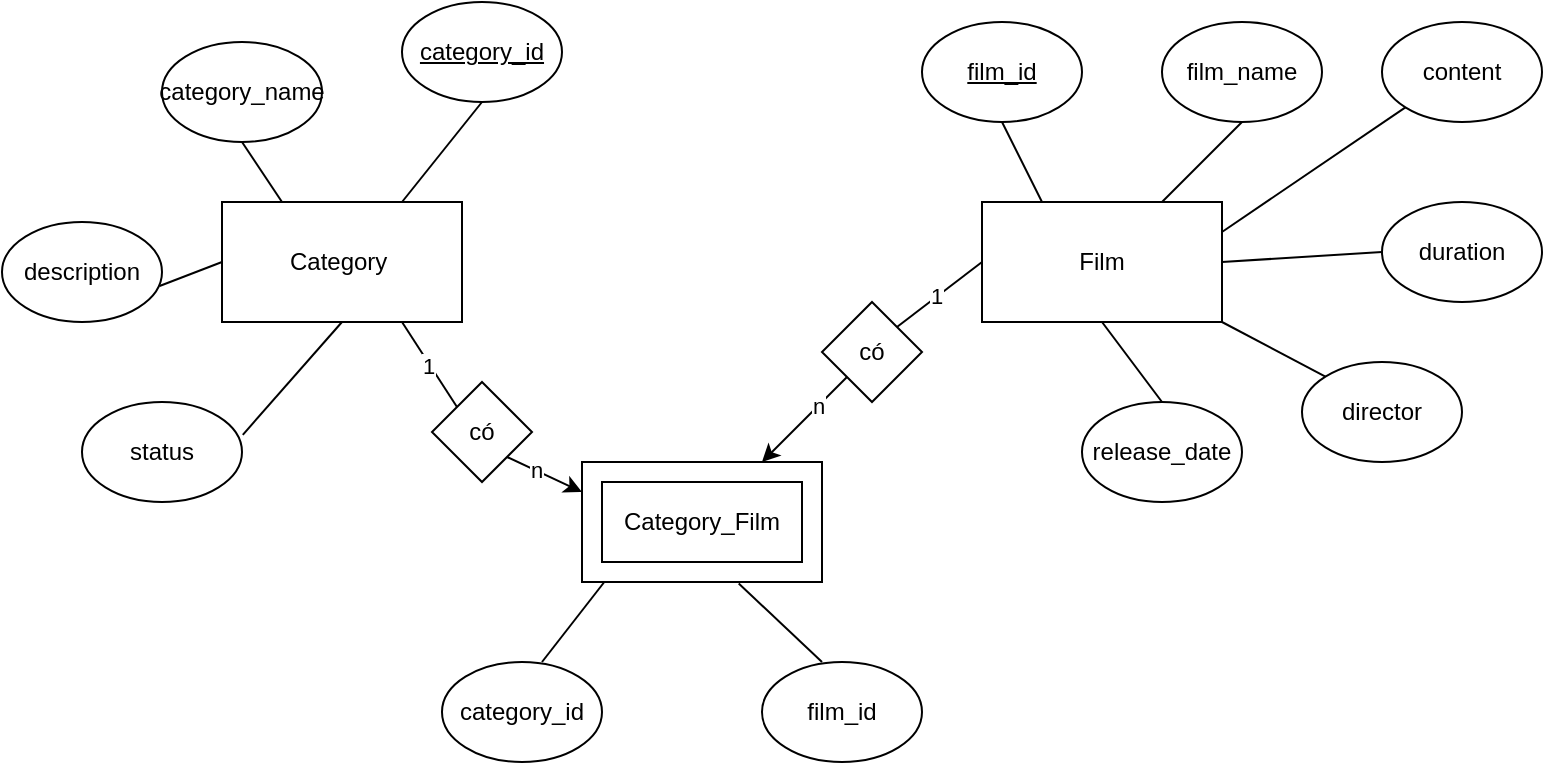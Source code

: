 <mxfile version="26.0.6">
  <diagram name="Page-1" id="eJz08GM-zbSY59BGjZ2Q">
    <mxGraphModel dx="1282" dy="613" grid="1" gridSize="10" guides="1" tooltips="1" connect="1" arrows="1" fold="1" page="1" pageScale="1" pageWidth="850" pageHeight="1100" math="0" shadow="0">
      <root>
        <mxCell id="0" />
        <mxCell id="1" parent="0" />
        <mxCell id="MD88hJ4Fs84x3BSwIw1M-1" value="Category&amp;nbsp;" style="rounded=0;whiteSpace=wrap;html=1;" vertex="1" parent="1">
          <mxGeometry x="170" y="200" width="120" height="60" as="geometry" />
        </mxCell>
        <mxCell id="MD88hJ4Fs84x3BSwIw1M-2" value="Film" style="rounded=0;whiteSpace=wrap;html=1;" vertex="1" parent="1">
          <mxGeometry x="550" y="200" width="120" height="60" as="geometry" />
        </mxCell>
        <mxCell id="MD88hJ4Fs84x3BSwIw1M-3" value="" style="rounded=0;whiteSpace=wrap;html=1;" vertex="1" parent="1">
          <mxGeometry x="350" y="330" width="120" height="60" as="geometry" />
        </mxCell>
        <mxCell id="MD88hJ4Fs84x3BSwIw1M-4" value="Category_Film" style="rounded=0;whiteSpace=wrap;html=1;" vertex="1" parent="1">
          <mxGeometry x="360" y="340" width="100" height="40" as="geometry" />
        </mxCell>
        <mxCell id="MD88hJ4Fs84x3BSwIw1M-5" value="&lt;u&gt;category_id&lt;/u&gt;" style="ellipse;whiteSpace=wrap;html=1;" vertex="1" parent="1">
          <mxGeometry x="260" y="100" width="80" height="50" as="geometry" />
        </mxCell>
        <mxCell id="MD88hJ4Fs84x3BSwIw1M-7" value="status" style="ellipse;whiteSpace=wrap;html=1;" vertex="1" parent="1">
          <mxGeometry x="100" y="300" width="80" height="50" as="geometry" />
        </mxCell>
        <mxCell id="MD88hJ4Fs84x3BSwIw1M-8" value="description" style="ellipse;whiteSpace=wrap;html=1;" vertex="1" parent="1">
          <mxGeometry x="60" y="210" width="80" height="50" as="geometry" />
        </mxCell>
        <mxCell id="MD88hJ4Fs84x3BSwIw1M-9" value="category_name" style="ellipse;whiteSpace=wrap;html=1;" vertex="1" parent="1">
          <mxGeometry x="140" y="120" width="80" height="50" as="geometry" />
        </mxCell>
        <mxCell id="MD88hJ4Fs84x3BSwIw1M-10" value="duration" style="ellipse;whiteSpace=wrap;html=1;" vertex="1" parent="1">
          <mxGeometry x="750" y="200" width="80" height="50" as="geometry" />
        </mxCell>
        <mxCell id="MD88hJ4Fs84x3BSwIw1M-11" value="content" style="ellipse;whiteSpace=wrap;html=1;" vertex="1" parent="1">
          <mxGeometry x="750" y="110" width="80" height="50" as="geometry" />
        </mxCell>
        <mxCell id="MD88hJ4Fs84x3BSwIw1M-12" value="film_name" style="ellipse;whiteSpace=wrap;html=1;" vertex="1" parent="1">
          <mxGeometry x="640" y="110" width="80" height="50" as="geometry" />
        </mxCell>
        <mxCell id="MD88hJ4Fs84x3BSwIw1M-13" value="&lt;u&gt;film_id&lt;/u&gt;" style="ellipse;whiteSpace=wrap;html=1;" vertex="1" parent="1">
          <mxGeometry x="520" y="110" width="80" height="50" as="geometry" />
        </mxCell>
        <mxCell id="MD88hJ4Fs84x3BSwIw1M-15" value="release_date" style="ellipse;whiteSpace=wrap;html=1;" vertex="1" parent="1">
          <mxGeometry x="600" y="300" width="80" height="50" as="geometry" />
        </mxCell>
        <mxCell id="MD88hJ4Fs84x3BSwIw1M-16" value="director" style="ellipse;whiteSpace=wrap;html=1;" vertex="1" parent="1">
          <mxGeometry x="710" y="280" width="80" height="50" as="geometry" />
        </mxCell>
        <mxCell id="MD88hJ4Fs84x3BSwIw1M-17" value="category_id" style="ellipse;whiteSpace=wrap;html=1;" vertex="1" parent="1">
          <mxGeometry x="280" y="430" width="80" height="50" as="geometry" />
        </mxCell>
        <mxCell id="MD88hJ4Fs84x3BSwIw1M-18" value="film_id" style="ellipse;whiteSpace=wrap;html=1;" vertex="1" parent="1">
          <mxGeometry x="440" y="430" width="80" height="50" as="geometry" />
        </mxCell>
        <mxCell id="MD88hJ4Fs84x3BSwIw1M-19" value="" style="endArrow=none;html=1;rounded=0;entryX=0.5;entryY=1;entryDx=0;entryDy=0;exitX=0.75;exitY=0;exitDx=0;exitDy=0;" edge="1" parent="1" source="MD88hJ4Fs84x3BSwIw1M-1" target="MD88hJ4Fs84x3BSwIw1M-5">
          <mxGeometry width="50" height="50" relative="1" as="geometry">
            <mxPoint x="400" y="340" as="sourcePoint" />
            <mxPoint x="450" y="290" as="targetPoint" />
          </mxGeometry>
        </mxCell>
        <mxCell id="MD88hJ4Fs84x3BSwIw1M-20" value="" style="endArrow=none;html=1;rounded=0;entryX=0.5;entryY=1;entryDx=0;entryDy=0;exitX=0.25;exitY=0;exitDx=0;exitDy=0;" edge="1" parent="1" source="MD88hJ4Fs84x3BSwIw1M-1" target="MD88hJ4Fs84x3BSwIw1M-9">
          <mxGeometry width="50" height="50" relative="1" as="geometry">
            <mxPoint x="400" y="340" as="sourcePoint" />
            <mxPoint x="450" y="290" as="targetPoint" />
          </mxGeometry>
        </mxCell>
        <mxCell id="MD88hJ4Fs84x3BSwIw1M-21" value="" style="endArrow=none;html=1;rounded=0;entryX=0.985;entryY=0.64;entryDx=0;entryDy=0;entryPerimeter=0;exitX=0;exitY=0.5;exitDx=0;exitDy=0;" edge="1" parent="1" source="MD88hJ4Fs84x3BSwIw1M-1" target="MD88hJ4Fs84x3BSwIw1M-8">
          <mxGeometry width="50" height="50" relative="1" as="geometry">
            <mxPoint x="400" y="340" as="sourcePoint" />
            <mxPoint x="450" y="290" as="targetPoint" />
          </mxGeometry>
        </mxCell>
        <mxCell id="MD88hJ4Fs84x3BSwIw1M-22" value="" style="endArrow=none;html=1;rounded=0;exitX=1.005;exitY=0.328;exitDx=0;exitDy=0;exitPerimeter=0;entryX=0.5;entryY=1;entryDx=0;entryDy=0;" edge="1" parent="1" source="MD88hJ4Fs84x3BSwIw1M-7" target="MD88hJ4Fs84x3BSwIw1M-1">
          <mxGeometry width="50" height="50" relative="1" as="geometry">
            <mxPoint x="400" y="340" as="sourcePoint" />
            <mxPoint x="450" y="290" as="targetPoint" />
          </mxGeometry>
        </mxCell>
        <mxCell id="MD88hJ4Fs84x3BSwIw1M-23" value="" style="endArrow=none;html=1;rounded=0;entryX=0.5;entryY=1;entryDx=0;entryDy=0;exitX=0.25;exitY=0;exitDx=0;exitDy=0;" edge="1" parent="1" source="MD88hJ4Fs84x3BSwIw1M-2" target="MD88hJ4Fs84x3BSwIw1M-13">
          <mxGeometry width="50" height="50" relative="1" as="geometry">
            <mxPoint x="400" y="340" as="sourcePoint" />
            <mxPoint x="450" y="290" as="targetPoint" />
          </mxGeometry>
        </mxCell>
        <mxCell id="MD88hJ4Fs84x3BSwIw1M-24" value="" style="endArrow=none;html=1;rounded=0;entryX=0.5;entryY=1;entryDx=0;entryDy=0;exitX=0.75;exitY=0;exitDx=0;exitDy=0;" edge="1" parent="1" source="MD88hJ4Fs84x3BSwIw1M-2" target="MD88hJ4Fs84x3BSwIw1M-12">
          <mxGeometry width="50" height="50" relative="1" as="geometry">
            <mxPoint x="400" y="340" as="sourcePoint" />
            <mxPoint x="450" y="290" as="targetPoint" />
          </mxGeometry>
        </mxCell>
        <mxCell id="MD88hJ4Fs84x3BSwIw1M-25" value="" style="endArrow=none;html=1;rounded=0;entryX=0;entryY=1;entryDx=0;entryDy=0;exitX=1;exitY=0.25;exitDx=0;exitDy=0;" edge="1" parent="1" source="MD88hJ4Fs84x3BSwIw1M-2" target="MD88hJ4Fs84x3BSwIw1M-11">
          <mxGeometry width="50" height="50" relative="1" as="geometry">
            <mxPoint x="400" y="340" as="sourcePoint" />
            <mxPoint x="450" y="290" as="targetPoint" />
          </mxGeometry>
        </mxCell>
        <mxCell id="MD88hJ4Fs84x3BSwIw1M-26" value="" style="endArrow=none;html=1;rounded=0;entryX=0;entryY=0.5;entryDx=0;entryDy=0;exitX=1;exitY=0.5;exitDx=0;exitDy=0;" edge="1" parent="1" source="MD88hJ4Fs84x3BSwIw1M-2" target="MD88hJ4Fs84x3BSwIw1M-10">
          <mxGeometry width="50" height="50" relative="1" as="geometry">
            <mxPoint x="400" y="340" as="sourcePoint" />
            <mxPoint x="450" y="290" as="targetPoint" />
          </mxGeometry>
        </mxCell>
        <mxCell id="MD88hJ4Fs84x3BSwIw1M-27" value="" style="endArrow=none;html=1;rounded=0;entryX=0;entryY=0;entryDx=0;entryDy=0;exitX=1;exitY=1;exitDx=0;exitDy=0;" edge="1" parent="1" source="MD88hJ4Fs84x3BSwIw1M-2" target="MD88hJ4Fs84x3BSwIw1M-16">
          <mxGeometry width="50" height="50" relative="1" as="geometry">
            <mxPoint x="400" y="340" as="sourcePoint" />
            <mxPoint x="450" y="290" as="targetPoint" />
          </mxGeometry>
        </mxCell>
        <mxCell id="MD88hJ4Fs84x3BSwIw1M-28" value="" style="endArrow=none;html=1;rounded=0;entryX=0.5;entryY=1;entryDx=0;entryDy=0;exitX=0.5;exitY=0;exitDx=0;exitDy=0;" edge="1" parent="1" source="MD88hJ4Fs84x3BSwIw1M-15" target="MD88hJ4Fs84x3BSwIw1M-2">
          <mxGeometry width="50" height="50" relative="1" as="geometry">
            <mxPoint x="400" y="340" as="sourcePoint" />
            <mxPoint x="450" y="290" as="targetPoint" />
          </mxGeometry>
        </mxCell>
        <mxCell id="MD88hJ4Fs84x3BSwIw1M-29" value="" style="endArrow=none;html=1;rounded=0;exitX=0.625;exitY=0;exitDx=0;exitDy=0;exitPerimeter=0;entryX=0.093;entryY=1;entryDx=0;entryDy=0;entryPerimeter=0;" edge="1" parent="1" source="MD88hJ4Fs84x3BSwIw1M-17" target="MD88hJ4Fs84x3BSwIw1M-3">
          <mxGeometry width="50" height="50" relative="1" as="geometry">
            <mxPoint x="400" y="340" as="sourcePoint" />
            <mxPoint x="450" y="290" as="targetPoint" />
          </mxGeometry>
        </mxCell>
        <mxCell id="MD88hJ4Fs84x3BSwIw1M-30" value="" style="endArrow=none;html=1;rounded=0;exitX=0.375;exitY=0;exitDx=0;exitDy=0;exitPerimeter=0;entryX=0.653;entryY=1.013;entryDx=0;entryDy=0;entryPerimeter=0;" edge="1" parent="1" source="MD88hJ4Fs84x3BSwIw1M-18" target="MD88hJ4Fs84x3BSwIw1M-3">
          <mxGeometry width="50" height="50" relative="1" as="geometry">
            <mxPoint x="400" y="340" as="sourcePoint" />
            <mxPoint x="450" y="290" as="targetPoint" />
          </mxGeometry>
        </mxCell>
        <mxCell id="MD88hJ4Fs84x3BSwIw1M-31" value="có" style="rhombus;whiteSpace=wrap;html=1;" vertex="1" parent="1">
          <mxGeometry x="275" y="290" width="50" height="50" as="geometry" />
        </mxCell>
        <mxCell id="MD88hJ4Fs84x3BSwIw1M-32" value="có" style="rhombus;whiteSpace=wrap;html=1;" vertex="1" parent="1">
          <mxGeometry x="470" y="250" width="50" height="50" as="geometry" />
        </mxCell>
        <mxCell id="MD88hJ4Fs84x3BSwIw1M-33" value="" style="endArrow=classic;html=1;rounded=0;entryX=0;entryY=0.25;entryDx=0;entryDy=0;exitX=1;exitY=1;exitDx=0;exitDy=0;" edge="1" parent="1" source="MD88hJ4Fs84x3BSwIw1M-31" target="MD88hJ4Fs84x3BSwIw1M-3">
          <mxGeometry width="50" height="50" relative="1" as="geometry">
            <mxPoint x="400" y="340" as="sourcePoint" />
            <mxPoint x="450" y="290" as="targetPoint" />
          </mxGeometry>
        </mxCell>
        <mxCell id="MD88hJ4Fs84x3BSwIw1M-38" value="n" style="edgeLabel;html=1;align=center;verticalAlign=middle;resizable=0;points=[];" vertex="1" connectable="0" parent="MD88hJ4Fs84x3BSwIw1M-33">
          <mxGeometry x="-0.241" relative="1" as="geometry">
            <mxPoint as="offset" />
          </mxGeometry>
        </mxCell>
        <mxCell id="MD88hJ4Fs84x3BSwIw1M-34" value="" style="endArrow=classic;html=1;rounded=0;entryX=0.75;entryY=0;entryDx=0;entryDy=0;exitX=0;exitY=1;exitDx=0;exitDy=0;" edge="1" parent="1" source="MD88hJ4Fs84x3BSwIw1M-32" target="MD88hJ4Fs84x3BSwIw1M-3">
          <mxGeometry width="50" height="50" relative="1" as="geometry">
            <mxPoint x="400" y="340" as="sourcePoint" />
            <mxPoint x="450" y="290" as="targetPoint" />
          </mxGeometry>
        </mxCell>
        <mxCell id="MD88hJ4Fs84x3BSwIw1M-42" value="n" style="edgeLabel;html=1;align=center;verticalAlign=middle;resizable=0;points=[];" vertex="1" connectable="0" parent="MD88hJ4Fs84x3BSwIw1M-34">
          <mxGeometry x="-0.318" relative="1" as="geometry">
            <mxPoint as="offset" />
          </mxGeometry>
        </mxCell>
        <mxCell id="MD88hJ4Fs84x3BSwIw1M-35" value="" style="endArrow=none;html=1;rounded=0;entryX=0;entryY=0;entryDx=0;entryDy=0;exitX=0.75;exitY=1;exitDx=0;exitDy=0;" edge="1" parent="1" source="MD88hJ4Fs84x3BSwIw1M-1" target="MD88hJ4Fs84x3BSwIw1M-31">
          <mxGeometry width="50" height="50" relative="1" as="geometry">
            <mxPoint x="400" y="340" as="sourcePoint" />
            <mxPoint x="450" y="290" as="targetPoint" />
          </mxGeometry>
        </mxCell>
        <mxCell id="MD88hJ4Fs84x3BSwIw1M-37" value="1" style="edgeLabel;html=1;align=center;verticalAlign=middle;resizable=0;points=[];" vertex="1" connectable="0" parent="MD88hJ4Fs84x3BSwIw1M-35">
          <mxGeometry x="0.004" y="-1" relative="1" as="geometry">
            <mxPoint as="offset" />
          </mxGeometry>
        </mxCell>
        <mxCell id="MD88hJ4Fs84x3BSwIw1M-36" value="" style="endArrow=none;html=1;rounded=0;entryX=1;entryY=0;entryDx=0;entryDy=0;exitX=0;exitY=0.5;exitDx=0;exitDy=0;" edge="1" parent="1" source="MD88hJ4Fs84x3BSwIw1M-2" target="MD88hJ4Fs84x3BSwIw1M-32">
          <mxGeometry width="50" height="50" relative="1" as="geometry">
            <mxPoint x="400" y="340" as="sourcePoint" />
            <mxPoint x="450" y="290" as="targetPoint" />
          </mxGeometry>
        </mxCell>
        <mxCell id="MD88hJ4Fs84x3BSwIw1M-41" value="1" style="edgeLabel;html=1;align=center;verticalAlign=middle;resizable=0;points=[];" vertex="1" connectable="0" parent="MD88hJ4Fs84x3BSwIw1M-36">
          <mxGeometry x="0.075" y="-1" relative="1" as="geometry">
            <mxPoint as="offset" />
          </mxGeometry>
        </mxCell>
      </root>
    </mxGraphModel>
  </diagram>
</mxfile>
